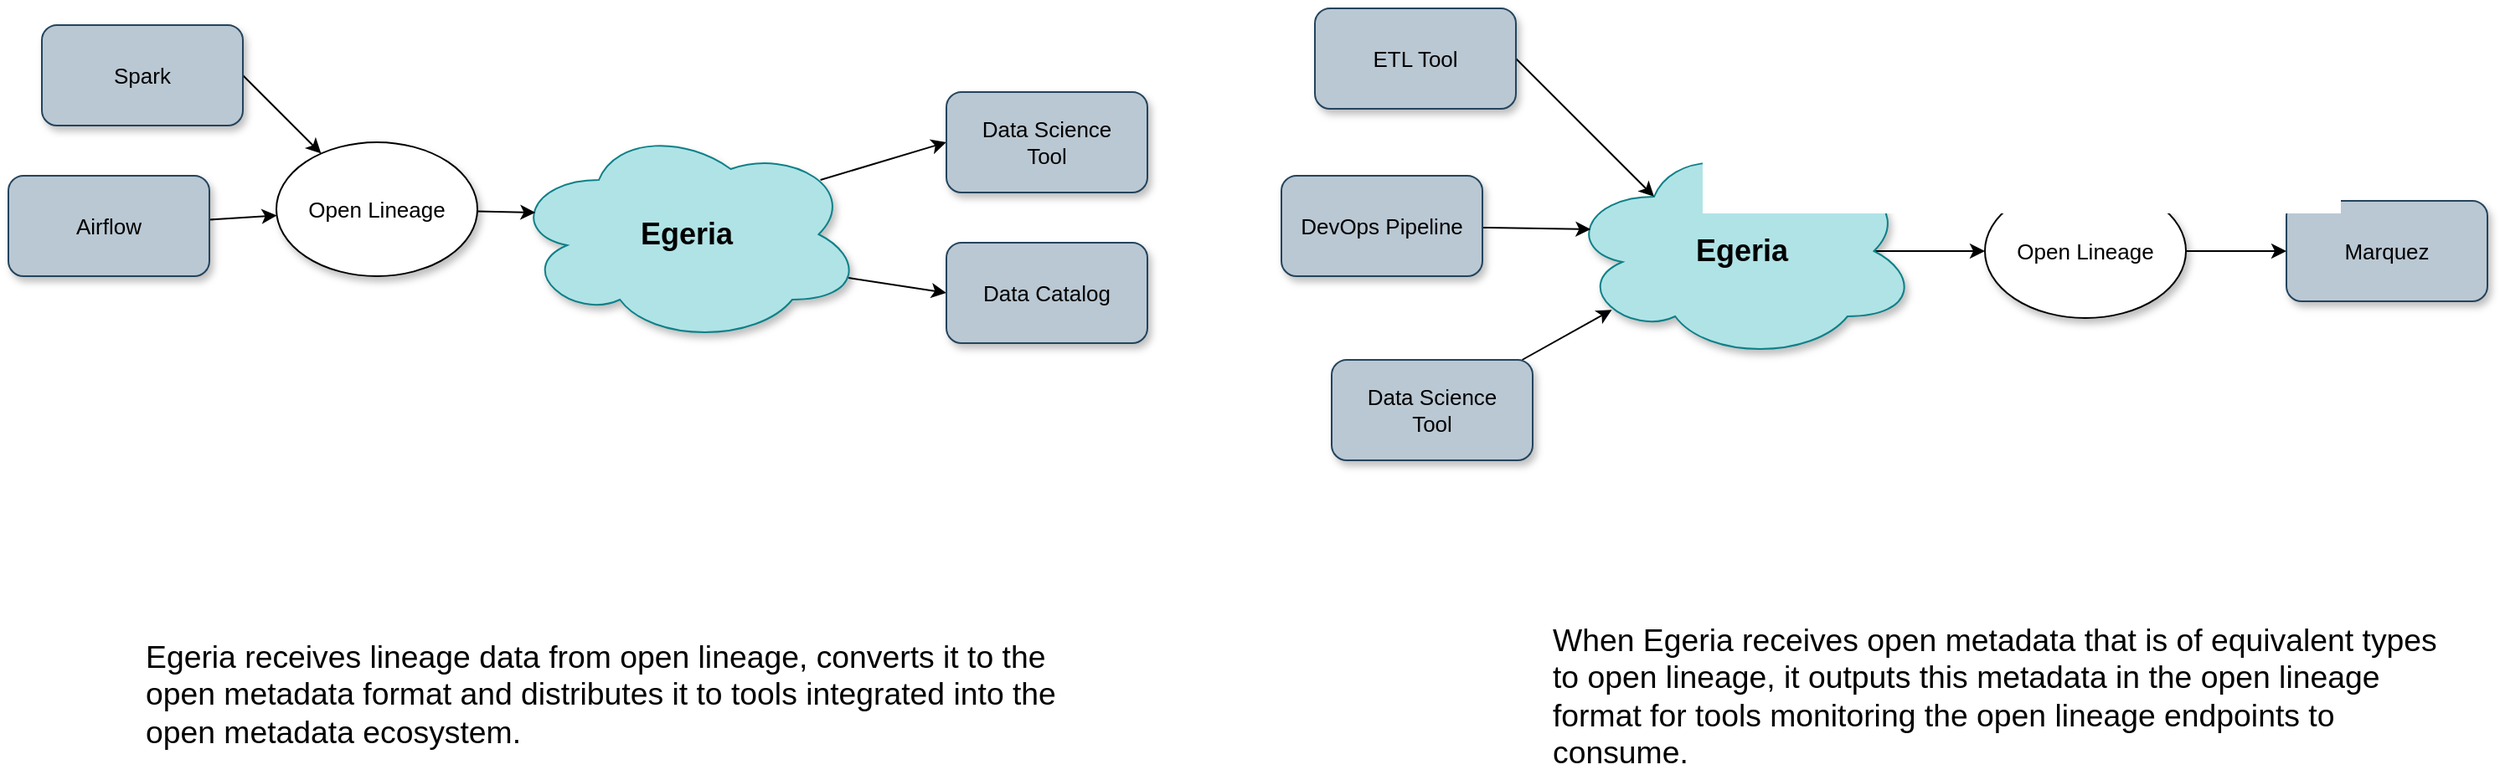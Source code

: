 <mxfile version="14.5.1" type="device" pages="2"><diagram id="ZlV4bV3ALsU6dlppxhzQ" name="concept"><mxGraphModel dx="1106" dy="787" grid="1" gridSize="10" guides="1" tooltips="1" connect="1" arrows="1" fold="1" page="1" pageScale="1" pageWidth="827" pageHeight="1169" math="0" shadow="0"><root><mxCell id="0"/><mxCell id="1" parent="0"/><mxCell id="ivgFpFLrMR2OIWCzEzoN-14" style="edgeStyle=none;rounded=0;orthogonalLoop=1;jettySize=auto;html=1;exitX=0.96;exitY=0.7;exitDx=0;exitDy=0;exitPerimeter=0;fontSize=13;entryX=0;entryY=0.5;entryDx=0;entryDy=0;" edge="1" parent="1" source="KWNK5l7BlpgohDirY1TY-1" target="ivgFpFLrMR2OIWCzEzoN-6"><mxGeometry relative="1" as="geometry"><mxPoint x="388.607" y="299.381" as="targetPoint"/></mxGeometry></mxCell><mxCell id="ivgFpFLrMR2OIWCzEzoN-28" style="edgeStyle=none;rounded=0;orthogonalLoop=1;jettySize=auto;html=1;exitX=0.88;exitY=0.25;exitDx=0;exitDy=0;exitPerimeter=0;entryX=0;entryY=0.5;entryDx=0;entryDy=0;fontSize=13;" edge="1" parent="1" source="KWNK5l7BlpgohDirY1TY-1" target="ivgFpFLrMR2OIWCzEzoN-5"><mxGeometry relative="1" as="geometry"/></mxCell><mxCell id="KWNK5l7BlpgohDirY1TY-1" value="Egeria" style="ellipse;shape=cloud;whiteSpace=wrap;html=1;fontStyle=1;fontSize=18;fillColor=#b0e3e6;strokeColor=#0e8088;shadow=1;" vertex="1" parent="1"><mxGeometry x="410" y="160" width="210" height="130" as="geometry"/></mxCell><mxCell id="ivgFpFLrMR2OIWCzEzoN-5" value="Data Science&lt;br&gt;Tool" style="rounded=1;whiteSpace=wrap;html=1;fontSize=13;fillColor=#bac8d3;strokeColor=#23445d;shadow=1;" vertex="1" parent="1"><mxGeometry x="670" y="140" width="120" height="60" as="geometry"/></mxCell><mxCell id="ivgFpFLrMR2OIWCzEzoN-6" value="Data Catalog" style="rounded=1;whiteSpace=wrap;html=1;fontSize=13;fillColor=#bac8d3;strokeColor=#23445d;shadow=1;" vertex="1" parent="1"><mxGeometry x="670" y="230" width="120" height="60" as="geometry"/></mxCell><mxCell id="ivgFpFLrMR2OIWCzEzoN-11" style="edgeStyle=none;rounded=0;orthogonalLoop=1;jettySize=auto;html=1;entryX=0.07;entryY=0.4;entryDx=0;entryDy=0;entryPerimeter=0;fontSize=13;" edge="1" parent="1" source="ivgFpFLrMR2OIWCzEzoN-7" target="KWNK5l7BlpgohDirY1TY-1"><mxGeometry relative="1" as="geometry"/></mxCell><mxCell id="ivgFpFLrMR2OIWCzEzoN-7" value="Open Lineage" style="ellipse;whiteSpace=wrap;html=1;shadow=1;fontSize=13;" vertex="1" parent="1"><mxGeometry x="270" y="170" width="120" height="80" as="geometry"/></mxCell><mxCell id="ivgFpFLrMR2OIWCzEzoN-10" style="rounded=0;orthogonalLoop=1;jettySize=auto;html=1;exitX=1;exitY=0.5;exitDx=0;exitDy=0;fontSize=13;" edge="1" parent="1" source="ivgFpFLrMR2OIWCzEzoN-8" target="ivgFpFLrMR2OIWCzEzoN-7"><mxGeometry relative="1" as="geometry"/></mxCell><mxCell id="ivgFpFLrMR2OIWCzEzoN-8" value="Spark" style="rounded=1;whiteSpace=wrap;html=1;fontSize=13;fillColor=#bac8d3;strokeColor=#23445d;shadow=1;" vertex="1" parent="1"><mxGeometry x="130" y="100" width="120" height="60" as="geometry"/></mxCell><mxCell id="ivgFpFLrMR2OIWCzEzoN-12" style="edgeStyle=none;rounded=0;orthogonalLoop=1;jettySize=auto;html=1;fontSize=13;" edge="1" parent="1" source="ivgFpFLrMR2OIWCzEzoN-9" target="ivgFpFLrMR2OIWCzEzoN-7"><mxGeometry relative="1" as="geometry"/></mxCell><mxCell id="ivgFpFLrMR2OIWCzEzoN-9" value="Airflow" style="rounded=1;whiteSpace=wrap;html=1;fontSize=13;fillColor=#bac8d3;strokeColor=#23445d;shadow=1;" vertex="1" parent="1"><mxGeometry x="110" y="190" width="120" height="60" as="geometry"/></mxCell><mxCell id="ivgFpFLrMR2OIWCzEzoN-15" style="edgeStyle=none;rounded=0;orthogonalLoop=1;jettySize=auto;html=1;exitX=0.875;exitY=0.5;exitDx=0;exitDy=0;exitPerimeter=0;fontSize=13;" edge="1" parent="1" source="ivgFpFLrMR2OIWCzEzoN-16" target="ivgFpFLrMR2OIWCzEzoN-27"><mxGeometry relative="1" as="geometry"/></mxCell><mxCell id="ivgFpFLrMR2OIWCzEzoN-16" value="Egeria" style="ellipse;shape=cloud;whiteSpace=wrap;html=1;fontStyle=1;fontSize=18;fillColor=#b0e3e6;strokeColor=#0e8088;shadow=1;" vertex="1" parent="1"><mxGeometry x="1040" y="170" width="210" height="130" as="geometry"/></mxCell><mxCell id="ivgFpFLrMR2OIWCzEzoN-30" style="edgeStyle=none;rounded=0;orthogonalLoop=1;jettySize=auto;html=1;exitX=1;exitY=0.5;exitDx=0;exitDy=0;entryX=0.25;entryY=0.25;entryDx=0;entryDy=0;entryPerimeter=0;fontSize=13;" edge="1" parent="1" source="ivgFpFLrMR2OIWCzEzoN-17" target="ivgFpFLrMR2OIWCzEzoN-16"><mxGeometry relative="1" as="geometry"/></mxCell><mxCell id="ivgFpFLrMR2OIWCzEzoN-17" value="ETL Tool" style="rounded=1;whiteSpace=wrap;html=1;fontSize=13;fillColor=#bac8d3;strokeColor=#23445d;shadow=1;" vertex="1" parent="1"><mxGeometry x="890" y="90" width="120" height="60" as="geometry"/></mxCell><mxCell id="ivgFpFLrMR2OIWCzEzoN-31" style="edgeStyle=none;rounded=0;orthogonalLoop=1;jettySize=auto;html=1;fontSize=13;entryX=0.07;entryY=0.4;entryDx=0;entryDy=0;entryPerimeter=0;" edge="1" parent="1" source="ivgFpFLrMR2OIWCzEzoN-18" target="ivgFpFLrMR2OIWCzEzoN-16"><mxGeometry relative="1" as="geometry"/></mxCell><mxCell id="ivgFpFLrMR2OIWCzEzoN-18" value="DevOps Pipeline" style="rounded=1;whiteSpace=wrap;html=1;fontSize=13;fillColor=#bac8d3;strokeColor=#23445d;shadow=1;" vertex="1" parent="1"><mxGeometry x="870" y="190" width="120" height="60" as="geometry"/></mxCell><mxCell id="ivgFpFLrMR2OIWCzEzoN-32" style="edgeStyle=none;rounded=0;orthogonalLoop=1;jettySize=auto;html=1;entryX=0.13;entryY=0.77;entryDx=0;entryDy=0;entryPerimeter=0;fontSize=13;" edge="1" parent="1" source="ivgFpFLrMR2OIWCzEzoN-19" target="ivgFpFLrMR2OIWCzEzoN-16"><mxGeometry relative="1" as="geometry"/></mxCell><mxCell id="ivgFpFLrMR2OIWCzEzoN-19" value="Data Science&lt;br&gt;Tool" style="rounded=1;whiteSpace=wrap;html=1;fontSize=13;fillColor=#bac8d3;strokeColor=#23445d;shadow=1;" vertex="1" parent="1"><mxGeometry x="900" y="300" width="120" height="60" as="geometry"/></mxCell><mxCell id="ivgFpFLrMR2OIWCzEzoN-20" value="Marquez" style="rounded=1;whiteSpace=wrap;html=1;fontSize=13;fillColor=#bac8d3;strokeColor=#23445d;shadow=1;" vertex="1" parent="1"><mxGeometry x="1470" y="205" width="120" height="60" as="geometry"/></mxCell><mxCell id="ivgFpFLrMR2OIWCzEzoN-29" style="edgeStyle=none;rounded=0;orthogonalLoop=1;jettySize=auto;html=1;fontSize=13;" edge="1" parent="1" source="ivgFpFLrMR2OIWCzEzoN-27" target="ivgFpFLrMR2OIWCzEzoN-20"><mxGeometry relative="1" as="geometry"/></mxCell><mxCell id="ivgFpFLrMR2OIWCzEzoN-27" value="Open Lineage" style="ellipse;whiteSpace=wrap;html=1;shadow=1;fontSize=13;" vertex="1" parent="1"><mxGeometry x="1290" y="195" width="120" height="80" as="geometry"/></mxCell><mxCell id="S99Nu_cbCdnZUEN3wdzr-1" value="&lt;p dir=&quot;ltr&quot; style=&quot;line-height: 1.2 ; margin-top: 0pt ; margin-bottom: 0pt&quot; id=&quot;docs-internal-guid-3ed5210f-7fff-9405-2492-6d164cdfb515&quot;&gt;&lt;span style=&quot;font-size: 14pt; font-family: arial; color: rgb(0, 0, 0); background-color: transparent; font-weight: 400; font-style: normal; font-variant: normal; text-decoration: none; vertical-align: baseline;&quot;&gt;Egeria receives lineage data from open lineage, converts it to the open metadata format and distributes it to tools integrated into the open metadata ecosystem.&lt;/span&gt;&lt;/p&gt;" style="text;whiteSpace=wrap;html=1;fontSize=13;" vertex="1" parent="1"><mxGeometry x="190" y="460" width="550" height="80" as="geometry"/></mxCell><mxCell id="S99Nu_cbCdnZUEN3wdzr-2" value="&lt;p dir=&quot;ltr&quot; style=&quot;line-height: 1.2 ; margin-top: 0pt ; margin-bottom: 0pt&quot; id=&quot;docs-internal-guid-af548e2c-7fff-c445-c6e5-830d218a6792&quot;&gt;&lt;span style=&quot;font-size: 14pt; font-family: arial; color: rgb(0, 0, 0); background-color: transparent; font-weight: 400; font-style: normal; font-variant: normal; text-decoration: none; vertical-align: baseline;&quot;&gt;When Egeria receives open metadata that is of equivalent types to open lineage, it outputs this metadata in the open lineage format for tools monitoring the open lineage endpoints to consume.&lt;/span&gt;&lt;/p&gt;" style="text;whiteSpace=wrap;html=1;fontSize=13;" vertex="1" parent="1"><mxGeometry x="1030" y="450" width="550" height="100" as="geometry"/></mxCell></root></mxGraphModel></diagram><diagram id="yu1kCIgMi7R6kzzXKKF8" name="implementation"><mxGraphModel dx="1106" dy="787" grid="1" gridSize="10" guides="1" tooltips="1" connect="1" arrows="1" fold="1" page="1" pageScale="1" pageWidth="827" pageHeight="1169" math="0" shadow="0"><root><mxCell id="YfS9ybwFMhv-IXqt_HSp-0"/><mxCell id="YfS9ybwFMhv-IXqt_HSp-1" parent="YfS9ybwFMhv-IXqt_HSp-0"/><mxCell id="s8nFIMYDJdYdsTAC1drk-0" value="&lt;br&gt;&lt;br&gt;&lt;br&gt;Egeria&amp;nbsp; &amp;nbsp; &amp;nbsp; &amp;nbsp; &amp;nbsp;&amp;nbsp;" style="ellipse;shape=cloud;whiteSpace=wrap;html=1;fontStyle=1;fontSize=18;fillColor=#b0e3e6;strokeColor=#0e8088;shadow=1;verticalAlign=top;opacity=20;" vertex="1" parent="YfS9ybwFMhv-IXqt_HSp-1"><mxGeometry x="99" y="90" width="691" height="460" as="geometry"/></mxCell><mxCell id="s8nFIMYDJdYdsTAC1drk-5" style="edgeStyle=none;rounded=0;orthogonalLoop=1;jettySize=auto;html=1;entryX=0;entryY=0.5;entryDx=0;entryDy=0;fontSize=13;" edge="1" parent="YfS9ybwFMhv-IXqt_HSp-1" source="s8nFIMYDJdYdsTAC1drk-1" target="s8nFIMYDJdYdsTAC1drk-2"><mxGeometry relative="1" as="geometry"/></mxCell><mxCell id="s8nFIMYDJdYdsTAC1drk-1" value="Integration Daemon" style="rounded=0;whiteSpace=wrap;html=1;shadow=1;fontSize=13;verticalAlign=top;fillColor=#b0e3e6;strokeColor=#0e8088;" vertex="1" parent="YfS9ybwFMhv-IXqt_HSp-1"><mxGeometry x="230" y="225" width="140" height="210" as="geometry"/></mxCell><mxCell id="s8nFIMYDJdYdsTAC1drk-4" style="edgeStyle=none;rounded=0;orthogonalLoop=1;jettySize=auto;html=1;exitX=1;exitY=0.5;exitDx=0;exitDy=0;entryX=0;entryY=0.5;entryDx=0;entryDy=0;fontSize=13;" edge="1" parent="YfS9ybwFMhv-IXqt_HSp-1" source="s8nFIMYDJdYdsTAC1drk-2" target="s8nFIMYDJdYdsTAC1drk-3"><mxGeometry relative="1" as="geometry"/></mxCell><mxCell id="s8nFIMYDJdYdsTAC1drk-2" value="Metadata Server" style="rounded=0;whiteSpace=wrap;html=1;shadow=1;fontSize=13;fillColor=#b0e3e6;strokeColor=#0e8088;" vertex="1" parent="YfS9ybwFMhv-IXqt_HSp-1"><mxGeometry x="400" y="240" width="140" height="180" as="geometry"/></mxCell><mxCell id="s8nFIMYDJdYdsTAC1drk-3" value="Cohort Topic" style="ellipse;whiteSpace=wrap;html=1;aspect=fixed;shadow=1;fontSize=13;fillColor=#b0e3e6;strokeColor=#0e8088;" vertex="1" parent="YfS9ybwFMhv-IXqt_HSp-1"><mxGeometry x="580" y="290" width="80" height="80" as="geometry"/></mxCell><mxCell id="s8nFIMYDJdYdsTAC1drk-7" value="" style="endArrow=classic;html=1;fontSize=13;exitX=1;exitY=1;exitDx=0;exitDy=0;" edge="1" parent="YfS9ybwFMhv-IXqt_HSp-1" source="s8nFIMYDJdYdsTAC1drk-3"><mxGeometry width="50" height="50" relative="1" as="geometry"><mxPoint x="640" y="360" as="sourcePoint"/><mxPoint x="690" y="380" as="targetPoint"/></mxGeometry></mxCell><mxCell id="s8nFIMYDJdYdsTAC1drk-8" value="" style="endArrow=classic;html=1;fontSize=13;exitX=1;exitY=0;exitDx=0;exitDy=0;" edge="1" parent="YfS9ybwFMhv-IXqt_HSp-1" source="s8nFIMYDJdYdsTAC1drk-3"><mxGeometry width="50" height="50" relative="1" as="geometry"><mxPoint x="390" y="430" as="sourcePoint"/><mxPoint x="670" y="250" as="targetPoint"/><Array as="points"><mxPoint x="670" y="250"/></Array></mxGeometry></mxCell><mxCell id="s8nFIMYDJdYdsTAC1drk-9" value="Lineage Integrator OMIS" style="rounded=0;whiteSpace=wrap;html=1;shadow=1;fontSize=13;verticalAlign=top;fillColor=#f9f7ed;strokeColor=#36393d;" vertex="1" parent="YfS9ybwFMhv-IXqt_HSp-1"><mxGeometry x="240" y="255" width="120" height="170" as="geometry"/></mxCell><mxCell id="s8nFIMYDJdYdsTAC1drk-10" value="Outbound Connector" style="rounded=1;whiteSpace=wrap;html=1;shadow=1;fontSize=13;fillColor=#ffcc99;strokeColor=#36393d;" vertex="1" parent="YfS9ybwFMhv-IXqt_HSp-1"><mxGeometry x="255" y="360" width="90" height="55" as="geometry"/></mxCell><mxCell id="s8nFIMYDJdYdsTAC1drk-11" value="Inbound&lt;br&gt;Connector" style="rounded=1;whiteSpace=wrap;html=1;shadow=1;fontSize=13;fillColor=#ffcc99;strokeColor=#36393d;" vertex="1" parent="YfS9ybwFMhv-IXqt_HSp-1"><mxGeometry x="255" y="300" width="90" height="50" as="geometry"/></mxCell><mxCell id="s8nFIMYDJdYdsTAC1drk-14" style="edgeStyle=none;rounded=0;orthogonalLoop=1;jettySize=auto;html=1;entryX=0.5;entryY=1;entryDx=0;entryDy=0;fontSize=13;startArrow=classic;startFill=1;" edge="1" parent="YfS9ybwFMhv-IXqt_HSp-1" source="s8nFIMYDJdYdsTAC1drk-13" target="s8nFIMYDJdYdsTAC1drk-2"><mxGeometry relative="1" as="geometry"/></mxCell><mxCell id="s8nFIMYDJdYdsTAC1drk-13" value="" style="shape=cylinder3;whiteSpace=wrap;html=1;boundedLbl=1;backgroundOutline=1;size=8;shadow=1;fontSize=13;fillColor=#b0e3e6;strokeColor=#0e8088;" vertex="1" parent="YfS9ybwFMhv-IXqt_HSp-1"><mxGeometry x="440" y="450" width="60" height="40" as="geometry"/></mxCell><mxCell id="S-hnff_YobrO4syw4g0D-0" value="&lt;span style=&quot;font-size: 14pt; font-family: arial; color: rgb(0, 0, 0); background-color: transparent; font-weight: 400; font-style: normal; font-variant: normal; text-decoration: none; vertical-align: baseline;&quot; id=&quot;docs-internal-guid-3f848dee-7fff-44e8-faf2-d57c91bc283f&quot;&gt;Need to write the inbound and outbound connector to translate between the open lineage and open metadata formats&lt;/span&gt;" style="text;whiteSpace=wrap;html=1;fontSize=13;" vertex="1" parent="YfS9ybwFMhv-IXqt_HSp-1"><mxGeometry x="169.5" y="630" width="550" height="50" as="geometry"/></mxCell></root></mxGraphModel></diagram></mxfile>